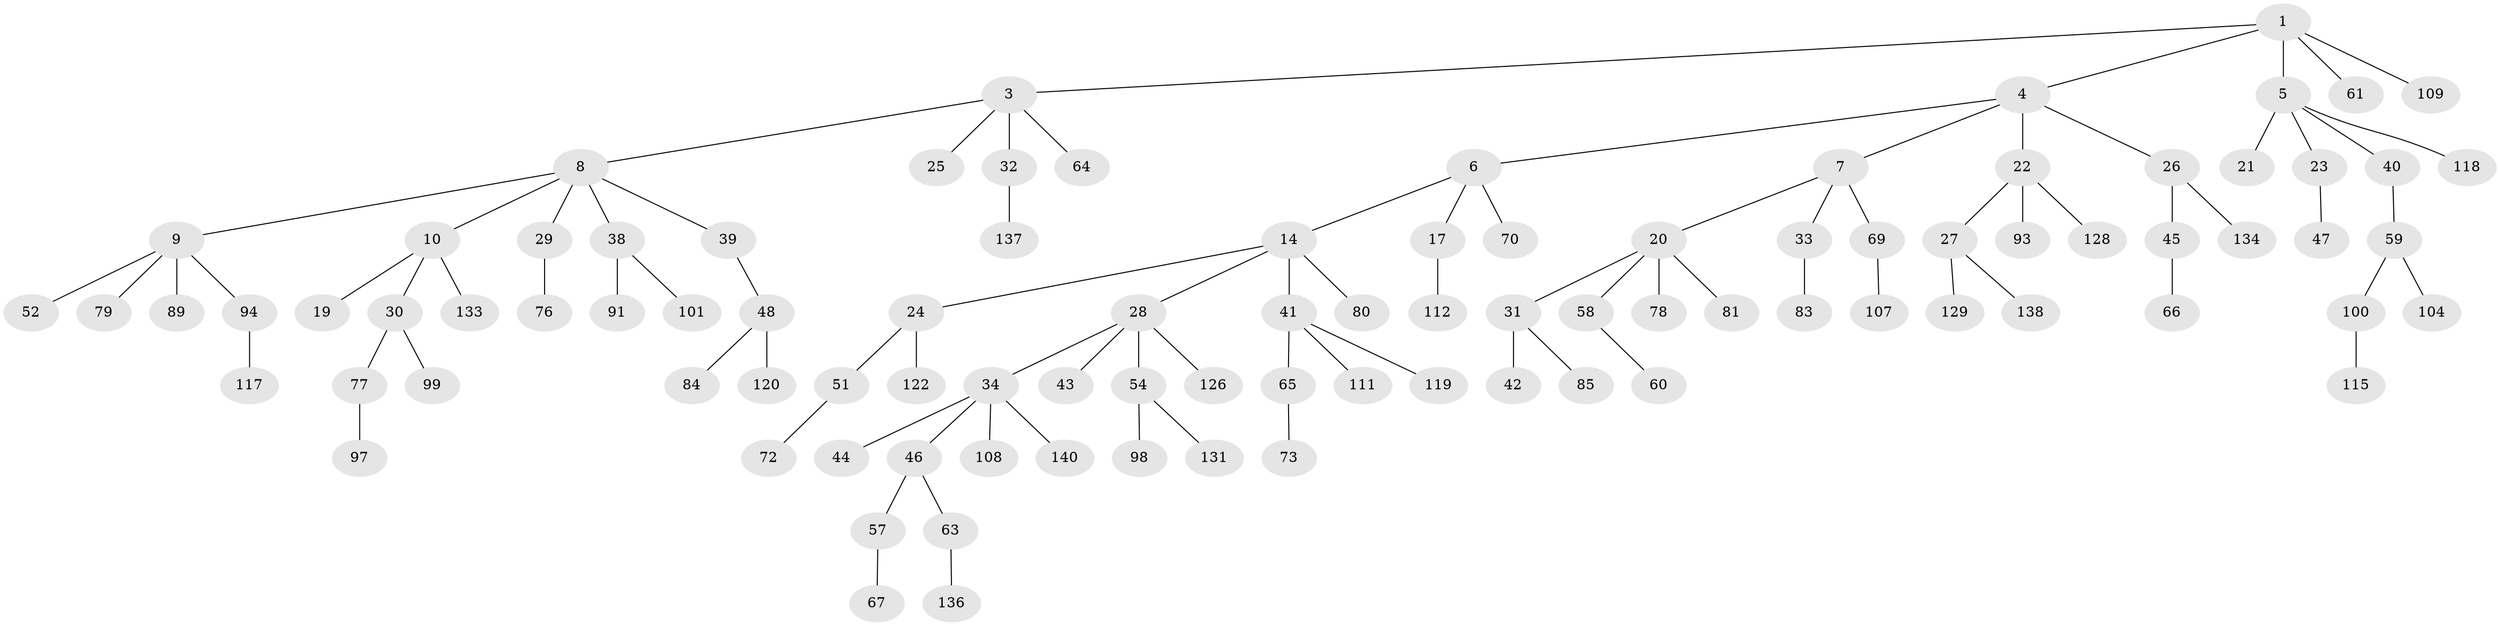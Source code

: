 // Generated by graph-tools (version 1.1) at 2025/24/03/03/25 07:24:05]
// undirected, 95 vertices, 94 edges
graph export_dot {
graph [start="1"]
  node [color=gray90,style=filled];
  1 [super="+2"];
  3 [super="+15"];
  4;
  5 [super="+12"];
  6 [super="+11"];
  7 [super="+13"];
  8 [super="+113"];
  9 [super="+103"];
  10 [super="+18"];
  14 [super="+16"];
  17 [super="+74"];
  19;
  20 [super="+35"];
  21;
  22 [super="+62"];
  23;
  24 [super="+49"];
  25;
  26 [super="+123"];
  27 [super="+96"];
  28 [super="+37"];
  29;
  30 [super="+36"];
  31 [super="+56"];
  32;
  33 [super="+71"];
  34 [super="+90"];
  38;
  39;
  40 [super="+95"];
  41 [super="+92"];
  42 [super="+68"];
  43 [super="+121"];
  44 [super="+55"];
  45;
  46 [super="+53"];
  47 [super="+132"];
  48 [super="+50"];
  51 [super="+102"];
  52 [super="+88"];
  54 [super="+87"];
  57;
  58;
  59 [super="+82"];
  60;
  61;
  63 [super="+110"];
  64;
  65;
  66;
  67 [super="+106"];
  69 [super="+75"];
  70;
  72;
  73;
  76 [super="+124"];
  77 [super="+125"];
  78;
  79 [super="+86"];
  80;
  81;
  83 [super="+130"];
  84;
  85;
  89;
  91;
  93;
  94 [super="+114"];
  97;
  98;
  99;
  100 [super="+105"];
  101 [super="+139"];
  104 [super="+116"];
  107;
  108;
  109;
  111;
  112;
  115;
  117;
  118;
  119 [super="+127"];
  120;
  122 [super="+135"];
  126;
  128;
  129;
  131;
  133;
  134;
  136;
  137;
  138;
  140;
  1 -- 4;
  1 -- 61;
  1 -- 5;
  1 -- 3;
  1 -- 109;
  3 -- 8;
  3 -- 64;
  3 -- 32;
  3 -- 25;
  4 -- 6;
  4 -- 7;
  4 -- 22;
  4 -- 26;
  5 -- 21;
  5 -- 23;
  5 -- 40;
  5 -- 118;
  6 -- 17;
  6 -- 70;
  6 -- 14;
  7 -- 20;
  7 -- 69;
  7 -- 33;
  8 -- 9;
  8 -- 10;
  8 -- 29;
  8 -- 38;
  8 -- 39;
  9 -- 52;
  9 -- 79;
  9 -- 89;
  9 -- 94;
  10 -- 30;
  10 -- 133;
  10 -- 19;
  14 -- 28;
  14 -- 80;
  14 -- 24;
  14 -- 41;
  17 -- 112;
  20 -- 31;
  20 -- 58;
  20 -- 78;
  20 -- 81;
  22 -- 27;
  22 -- 93;
  22 -- 128;
  23 -- 47;
  24 -- 51;
  24 -- 122;
  26 -- 45;
  26 -- 134;
  27 -- 129;
  27 -- 138;
  28 -- 34;
  28 -- 54;
  28 -- 126;
  28 -- 43;
  29 -- 76;
  30 -- 77;
  30 -- 99;
  31 -- 42;
  31 -- 85;
  32 -- 137;
  33 -- 83;
  34 -- 44;
  34 -- 46;
  34 -- 140;
  34 -- 108;
  38 -- 91;
  38 -- 101;
  39 -- 48;
  40 -- 59;
  41 -- 65;
  41 -- 111;
  41 -- 119;
  45 -- 66;
  46 -- 57;
  46 -- 63;
  48 -- 84;
  48 -- 120;
  51 -- 72;
  54 -- 98;
  54 -- 131;
  57 -- 67;
  58 -- 60;
  59 -- 104;
  59 -- 100;
  63 -- 136;
  65 -- 73;
  69 -- 107;
  77 -- 97;
  94 -- 117;
  100 -- 115;
}
